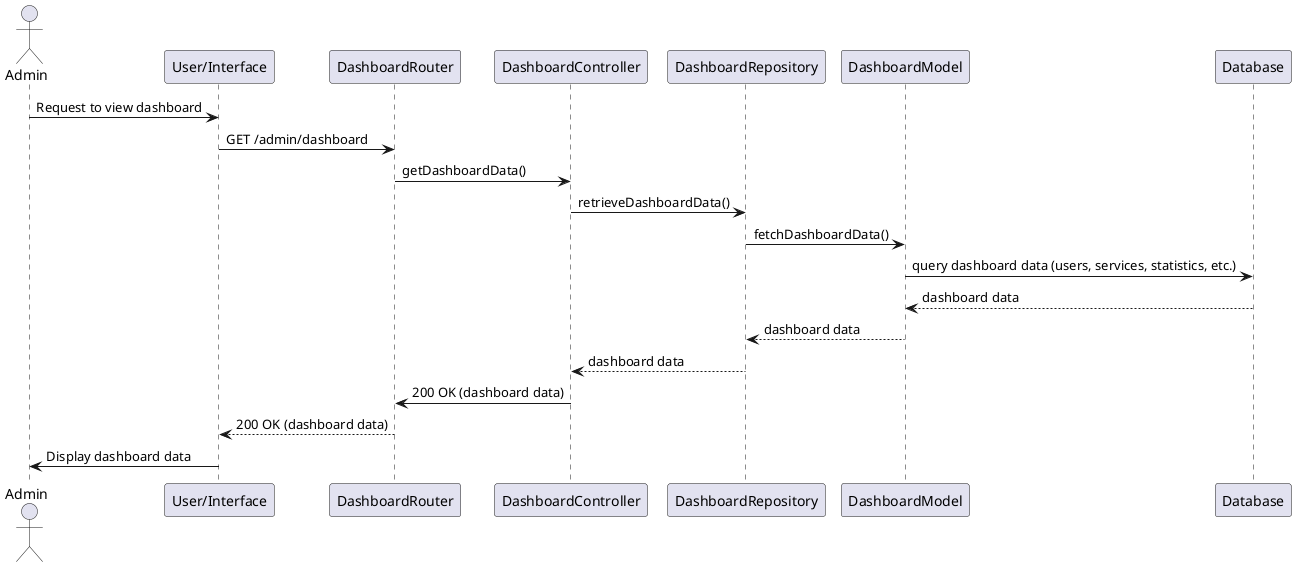 @startuml
actor Admin
participant "User/Interface" as UI
participant "DashboardRouter" as Router
participant "DashboardController" as Controller
participant "DashboardRepository" as Repository
participant "DashboardModel" as DashboardModel
participant "Database" as DB

Admin -> UI: Request to view dashboard
UI -> Router: GET /admin/dashboard
Router -> Controller: getDashboardData()
Controller -> Repository: retrieveDashboardData()

Repository -> DashboardModel: fetchDashboardData()
DashboardModel -> DB: query dashboard data (users, services, statistics, etc.)
DB --> DashboardModel: dashboard data
DashboardModel --> Repository: dashboard data
Repository --> Controller: dashboard data

Controller -> Router: 200 OK (dashboard data)
Router --> UI: 200 OK (dashboard data)
UI -> Admin: Display dashboard data
@enduml
